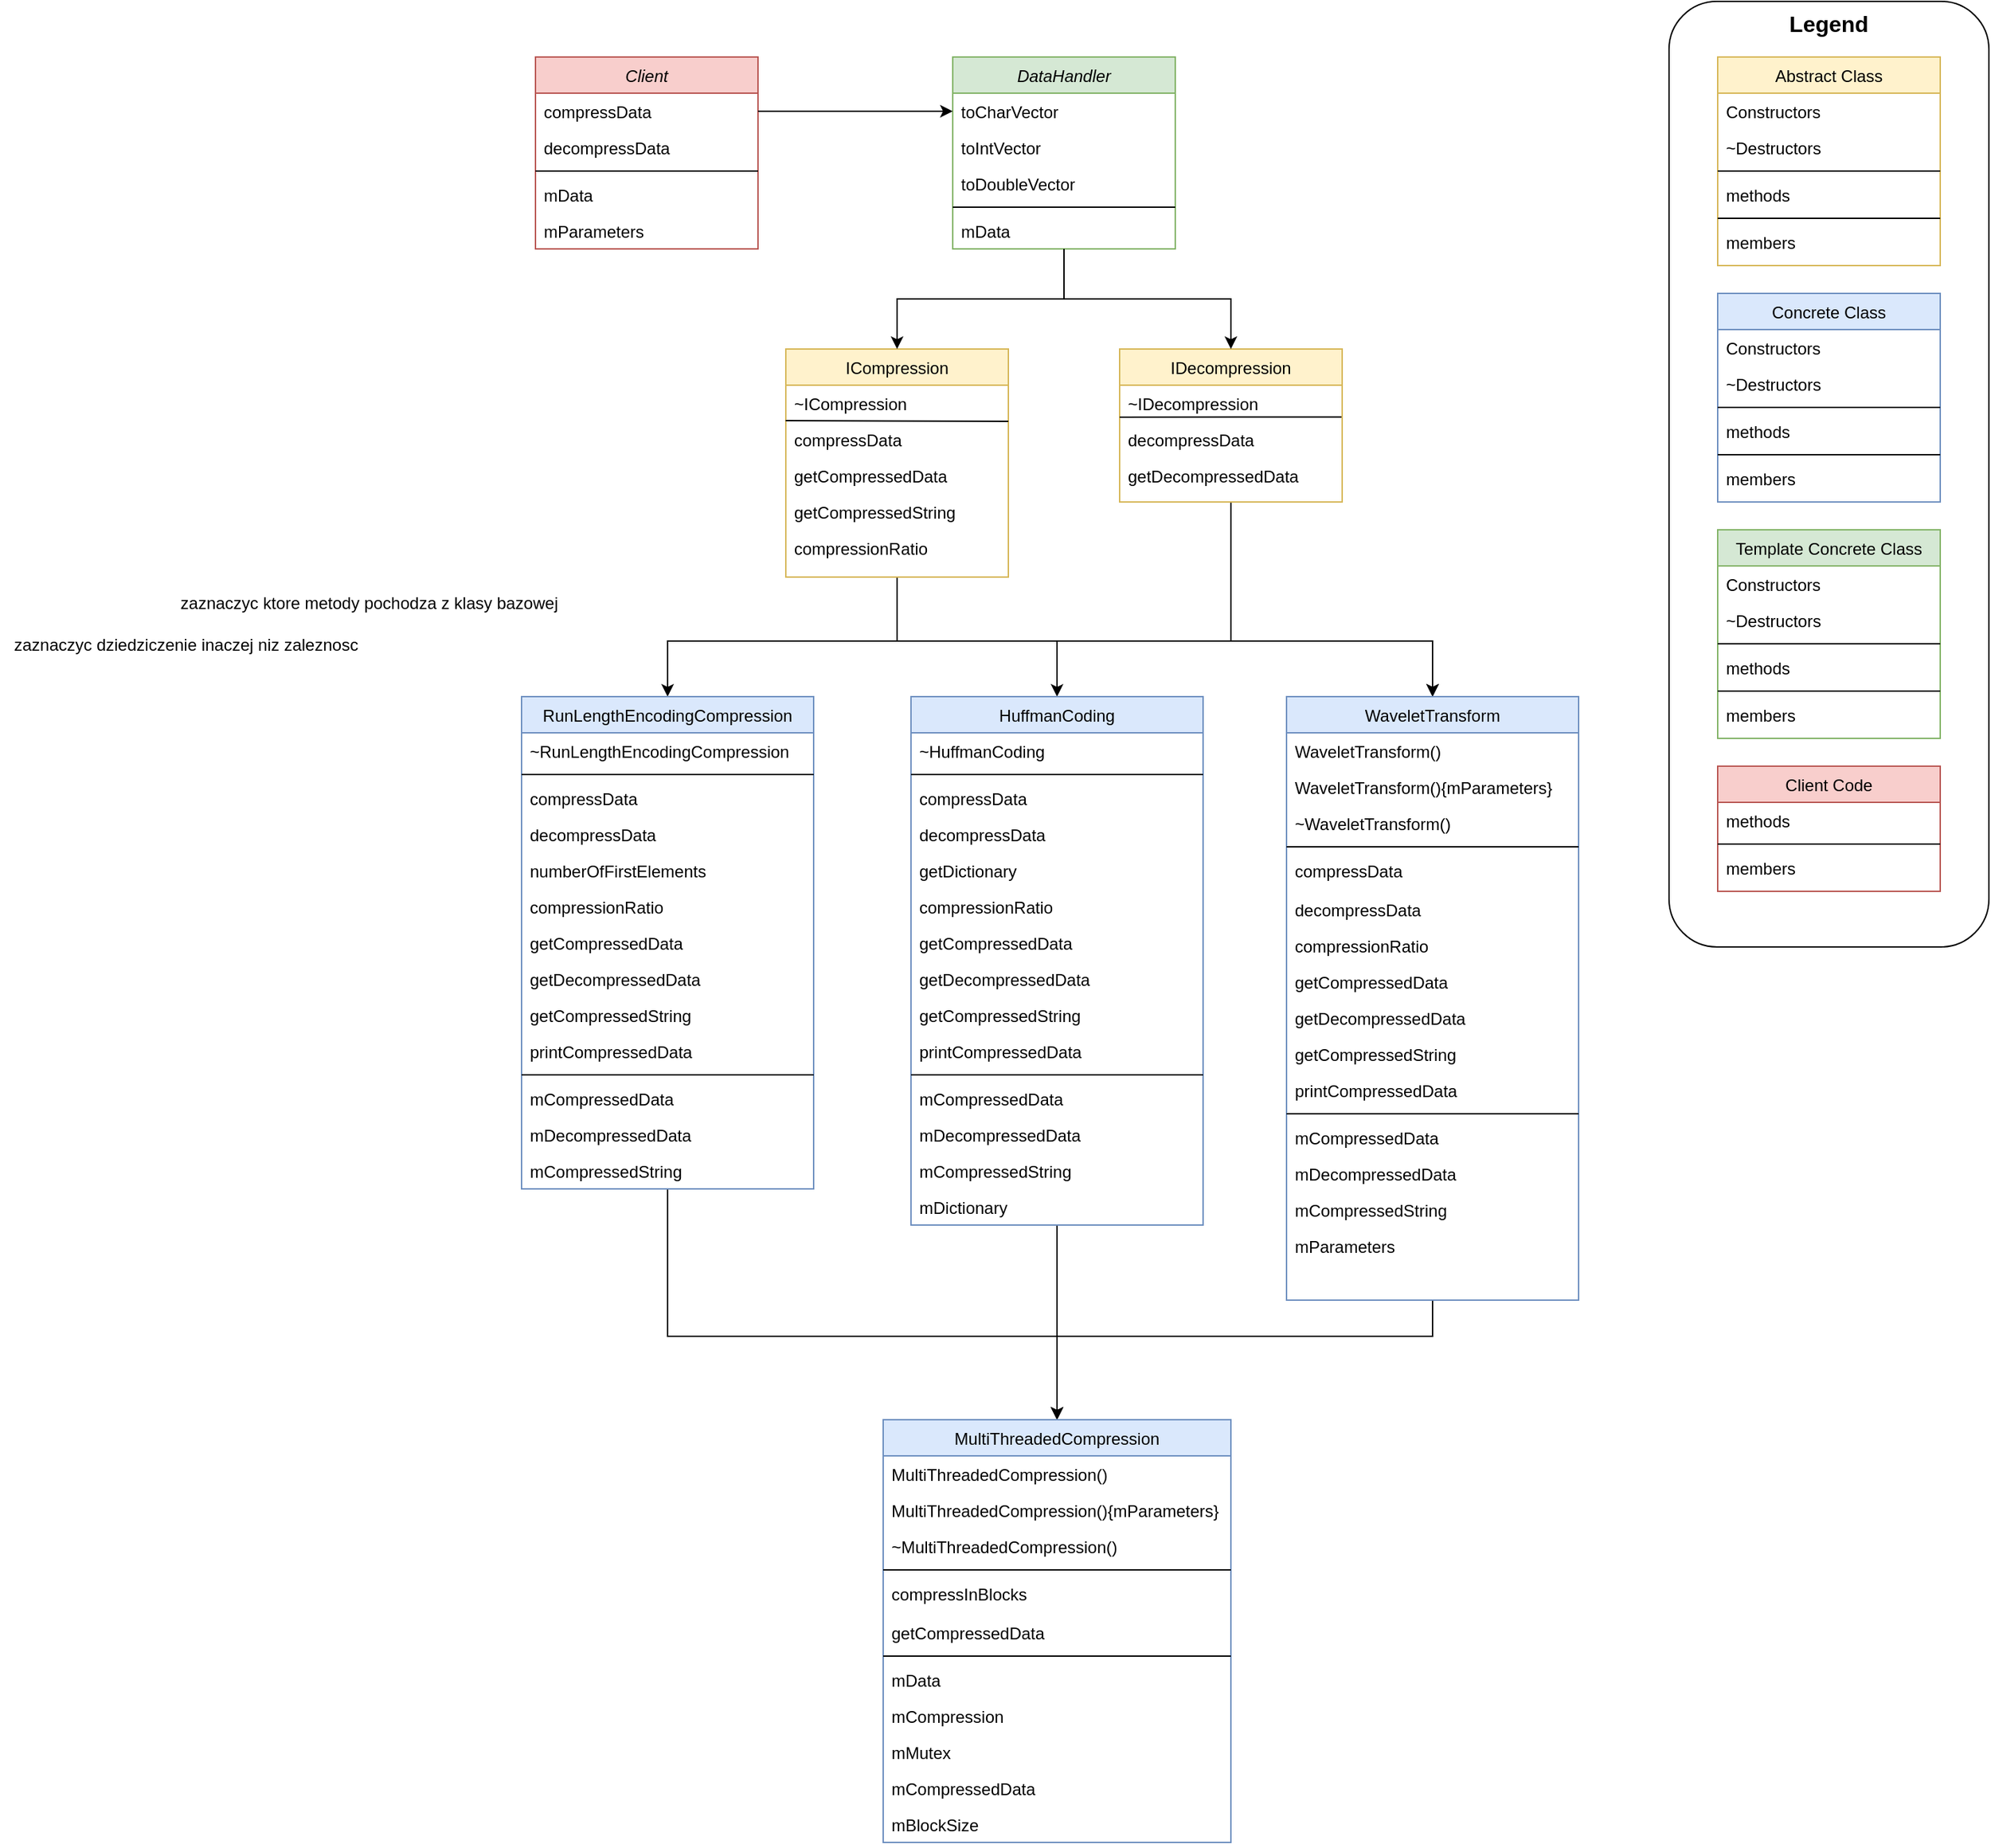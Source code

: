<mxfile version="22.1.16" type="device">
  <diagram id="C5RBs43oDa-KdzZeNtuy" name="Page-1">
    <mxGraphModel dx="1580" dy="504" grid="1" gridSize="10" guides="1" tooltips="1" connect="1" arrows="1" fold="1" page="0" pageScale="1" pageWidth="827" pageHeight="1169" math="0" shadow="0">
      <root>
        <mxCell id="WIyWlLk6GJQsqaUBKTNV-0" />
        <mxCell id="WIyWlLk6GJQsqaUBKTNV-1" parent="WIyWlLk6GJQsqaUBKTNV-0" />
        <mxCell id="zkfFHV4jXpPFQw0GAbJ--0" value="DataHandler" style="swimlane;fontStyle=2;align=center;verticalAlign=top;childLayout=stackLayout;horizontal=1;startSize=26;horizontalStack=0;resizeParent=1;resizeLast=0;collapsible=1;marginBottom=0;rounded=0;shadow=0;strokeWidth=1;fillColor=#d5e8d4;strokeColor=#82b366;" parent="WIyWlLk6GJQsqaUBKTNV-1" vertex="1">
          <mxGeometry x="220" y="120" width="160" height="138" as="geometry">
            <mxRectangle x="230" y="140" width="160" height="26" as="alternateBounds" />
          </mxGeometry>
        </mxCell>
        <mxCell id="zkfFHV4jXpPFQw0GAbJ--1" value="toCharVector  " style="text;align=left;verticalAlign=top;spacingLeft=4;spacingRight=4;overflow=hidden;rotatable=0;points=[[0,0.5],[1,0.5]];portConstraint=eastwest;" parent="zkfFHV4jXpPFQw0GAbJ--0" vertex="1">
          <mxGeometry y="26" width="160" height="26" as="geometry" />
        </mxCell>
        <mxCell id="zkfFHV4jXpPFQw0GAbJ--2" value="toIntVector" style="text;align=left;verticalAlign=top;spacingLeft=4;spacingRight=4;overflow=hidden;rotatable=0;points=[[0,0.5],[1,0.5]];portConstraint=eastwest;rounded=0;shadow=0;html=0;" parent="zkfFHV4jXpPFQw0GAbJ--0" vertex="1">
          <mxGeometry y="52" width="160" height="26" as="geometry" />
        </mxCell>
        <mxCell id="zkfFHV4jXpPFQw0GAbJ--3" value="toDoubleVector" style="text;align=left;verticalAlign=top;spacingLeft=4;spacingRight=4;overflow=hidden;rotatable=0;points=[[0,0.5],[1,0.5]];portConstraint=eastwest;rounded=0;shadow=0;html=0;" parent="zkfFHV4jXpPFQw0GAbJ--0" vertex="1">
          <mxGeometry y="78" width="160" height="26" as="geometry" />
        </mxCell>
        <mxCell id="zkfFHV4jXpPFQw0GAbJ--4" value="" style="line;html=1;strokeWidth=1;align=left;verticalAlign=middle;spacingTop=-1;spacingLeft=3;spacingRight=3;rotatable=0;labelPosition=right;points=[];portConstraint=eastwest;" parent="zkfFHV4jXpPFQw0GAbJ--0" vertex="1">
          <mxGeometry y="104" width="160" height="8" as="geometry" />
        </mxCell>
        <mxCell id="zkfFHV4jXpPFQw0GAbJ--5" value="mData" style="text;align=left;verticalAlign=top;spacingLeft=4;spacingRight=4;overflow=hidden;rotatable=0;points=[[0,0.5],[1,0.5]];portConstraint=eastwest;" parent="zkfFHV4jXpPFQw0GAbJ--0" vertex="1">
          <mxGeometry y="112" width="160" height="26" as="geometry" />
        </mxCell>
        <mxCell id="RQQhSabQUm307wIbWH-A-60" style="edgeStyle=orthogonalEdgeStyle;rounded=0;orthogonalLoop=1;jettySize=auto;html=1;entryX=0.5;entryY=0;entryDx=0;entryDy=0;" parent="WIyWlLk6GJQsqaUBKTNV-1" source="zkfFHV4jXpPFQw0GAbJ--6" target="25m1PJCMiZRSha1DUq3t-4" edge="1">
          <mxGeometry relative="1" as="geometry">
            <Array as="points">
              <mxPoint x="180" y="540" />
              <mxPoint x="15" y="540" />
            </Array>
          </mxGeometry>
        </mxCell>
        <mxCell id="RQQhSabQUm307wIbWH-A-61" style="edgeStyle=orthogonalEdgeStyle;rounded=0;orthogonalLoop=1;jettySize=auto;html=1;entryX=0.5;entryY=0;entryDx=0;entryDy=0;" parent="WIyWlLk6GJQsqaUBKTNV-1" source="zkfFHV4jXpPFQw0GAbJ--6" target="RQQhSabQUm307wIbWH-A-14" edge="1">
          <mxGeometry relative="1" as="geometry">
            <Array as="points">
              <mxPoint x="180" y="540" />
              <mxPoint x="295" y="540" />
            </Array>
          </mxGeometry>
        </mxCell>
        <mxCell id="RQQhSabQUm307wIbWH-A-62" style="edgeStyle=orthogonalEdgeStyle;rounded=0;orthogonalLoop=1;jettySize=auto;html=1;entryX=0.5;entryY=0;entryDx=0;entryDy=0;" parent="WIyWlLk6GJQsqaUBKTNV-1" source="zkfFHV4jXpPFQw0GAbJ--6" target="RQQhSabQUm307wIbWH-A-0" edge="1">
          <mxGeometry relative="1" as="geometry">
            <Array as="points">
              <mxPoint x="180" y="540" />
              <mxPoint x="565" y="540" />
            </Array>
          </mxGeometry>
        </mxCell>
        <mxCell id="zkfFHV4jXpPFQw0GAbJ--6" value="ICompression" style="swimlane;fontStyle=0;align=center;verticalAlign=top;childLayout=stackLayout;horizontal=1;startSize=26;horizontalStack=0;resizeParent=1;resizeLast=0;collapsible=1;marginBottom=0;rounded=0;shadow=0;strokeWidth=1;fillColor=#fff2cc;strokeColor=#d6b656;" parent="WIyWlLk6GJQsqaUBKTNV-1" vertex="1">
          <mxGeometry x="100" y="330" width="160" height="164" as="geometry">
            <mxRectangle x="130" y="380" width="160" height="26" as="alternateBounds" />
          </mxGeometry>
        </mxCell>
        <mxCell id="zkfFHV4jXpPFQw0GAbJ--7" value="~ICompression" style="text;align=left;verticalAlign=top;spacingLeft=4;spacingRight=4;overflow=hidden;rotatable=0;points=[[0,0.5],[1,0.5]];portConstraint=eastwest;" parent="zkfFHV4jXpPFQw0GAbJ--6" vertex="1">
          <mxGeometry y="26" width="160" height="26" as="geometry" />
        </mxCell>
        <mxCell id="RQQhSabQUm307wIbWH-A-54" value="" style="endArrow=none;html=1;rounded=0;exitX=-0.001;exitY=0.98;exitDx=0;exitDy=0;exitPerimeter=0;" parent="zkfFHV4jXpPFQw0GAbJ--6" source="zkfFHV4jXpPFQw0GAbJ--7" edge="1">
          <mxGeometry width="50" height="50" relative="1" as="geometry">
            <mxPoint x="110" y="102" as="sourcePoint" />
            <mxPoint x="160" y="52" as="targetPoint" />
          </mxGeometry>
        </mxCell>
        <mxCell id="zkfFHV4jXpPFQw0GAbJ--11" value="compressData" style="text;align=left;verticalAlign=top;spacingLeft=4;spacingRight=4;overflow=hidden;rotatable=0;points=[[0,0.5],[1,0.5]];portConstraint=eastwest;" parent="zkfFHV4jXpPFQw0GAbJ--6" vertex="1">
          <mxGeometry y="52" width="160" height="26" as="geometry" />
        </mxCell>
        <mxCell id="zkfFHV4jXpPFQw0GAbJ--8" value="getCompressedData" style="text;align=left;verticalAlign=top;spacingLeft=4;spacingRight=4;overflow=hidden;rotatable=0;points=[[0,0.5],[1,0.5]];portConstraint=eastwest;rounded=0;shadow=0;html=0;" parent="zkfFHV4jXpPFQw0GAbJ--6" vertex="1">
          <mxGeometry y="78" width="160" height="26" as="geometry" />
        </mxCell>
        <mxCell id="25m1PJCMiZRSha1DUq3t-0" value="getCompressedString" style="text;align=left;verticalAlign=top;spacingLeft=4;spacingRight=4;overflow=hidden;rotatable=0;points=[[0,0.5],[1,0.5]];portConstraint=eastwest;rounded=0;shadow=0;html=0;" parent="zkfFHV4jXpPFQw0GAbJ--6" vertex="1">
          <mxGeometry y="104" width="160" height="26" as="geometry" />
        </mxCell>
        <mxCell id="zkfFHV4jXpPFQw0GAbJ--10" value="compressionRatio" style="text;align=left;verticalAlign=top;spacingLeft=4;spacingRight=4;overflow=hidden;rotatable=0;points=[[0,0.5],[1,0.5]];portConstraint=eastwest;fontStyle=0" parent="zkfFHV4jXpPFQw0GAbJ--6" vertex="1">
          <mxGeometry y="130" width="160" height="26" as="geometry" />
        </mxCell>
        <mxCell id="zkfFHV4jXpPFQw0GAbJ--12" value="" style="endArrow=none;endSize=10;endFill=0;shadow=0;strokeWidth=1;rounded=0;edgeStyle=elbowEdgeStyle;elbow=vertical;startArrow=classic;startFill=1;" parent="WIyWlLk6GJQsqaUBKTNV-1" source="zkfFHV4jXpPFQw0GAbJ--6" target="zkfFHV4jXpPFQw0GAbJ--0" edge="1">
          <mxGeometry width="160" relative="1" as="geometry">
            <mxPoint x="200" y="203" as="sourcePoint" />
            <mxPoint x="200" y="203" as="targetPoint" />
          </mxGeometry>
        </mxCell>
        <mxCell id="RQQhSabQUm307wIbWH-A-59" style="edgeStyle=orthogonalEdgeStyle;rounded=0;orthogonalLoop=1;jettySize=auto;html=1;entryX=0.5;entryY=0;entryDx=0;entryDy=0;" parent="WIyWlLk6GJQsqaUBKTNV-1" source="zkfFHV4jXpPFQw0GAbJ--13" target="RQQhSabQUm307wIbWH-A-0" edge="1">
          <mxGeometry relative="1" as="geometry">
            <Array as="points">
              <mxPoint x="420" y="540" />
              <mxPoint x="565" y="540" />
            </Array>
          </mxGeometry>
        </mxCell>
        <mxCell id="zkfFHV4jXpPFQw0GAbJ--13" value="IDecompression" style="swimlane;fontStyle=0;align=center;verticalAlign=top;childLayout=stackLayout;horizontal=1;startSize=26;horizontalStack=0;resizeParent=1;resizeLast=0;collapsible=1;marginBottom=0;rounded=0;shadow=0;strokeWidth=1;fillColor=#fff2cc;strokeColor=#d6b656;" parent="WIyWlLk6GJQsqaUBKTNV-1" vertex="1">
          <mxGeometry x="340" y="330" width="160" height="110" as="geometry">
            <mxRectangle x="340" y="380" width="170" height="26" as="alternateBounds" />
          </mxGeometry>
        </mxCell>
        <mxCell id="zkfFHV4jXpPFQw0GAbJ--14" value="~IDecompression" style="text;align=left;verticalAlign=top;spacingLeft=4;spacingRight=4;overflow=hidden;rotatable=0;points=[[0,0.5],[1,0.5]];portConstraint=eastwest;" parent="zkfFHV4jXpPFQw0GAbJ--13" vertex="1">
          <mxGeometry y="26" width="160" height="26" as="geometry" />
        </mxCell>
        <mxCell id="25m1PJCMiZRSha1DUq3t-1" value="decompressData" style="text;align=left;verticalAlign=top;spacingLeft=4;spacingRight=4;overflow=hidden;rotatable=0;points=[[0,0.5],[1,0.5]];portConstraint=eastwest;" parent="zkfFHV4jXpPFQw0GAbJ--13" vertex="1">
          <mxGeometry y="52" width="160" height="26" as="geometry" />
        </mxCell>
        <mxCell id="25m1PJCMiZRSha1DUq3t-2" value="getDecompressedData" style="text;align=left;verticalAlign=top;spacingLeft=4;spacingRight=4;overflow=hidden;rotatable=0;points=[[0,0.5],[1,0.5]];portConstraint=eastwest;" parent="zkfFHV4jXpPFQw0GAbJ--13" vertex="1">
          <mxGeometry y="78" width="160" height="26" as="geometry" />
        </mxCell>
        <mxCell id="RQQhSabQUm307wIbWH-A-56" value="" style="endArrow=none;html=1;rounded=0;entryX=0.997;entryY=0.88;entryDx=0;entryDy=0;entryPerimeter=0;" parent="zkfFHV4jXpPFQw0GAbJ--13" target="zkfFHV4jXpPFQw0GAbJ--14" edge="1">
          <mxGeometry width="50" height="50" relative="1" as="geometry">
            <mxPoint y="49" as="sourcePoint" />
            <mxPoint x="70" y="60" as="targetPoint" />
          </mxGeometry>
        </mxCell>
        <mxCell id="zkfFHV4jXpPFQw0GAbJ--16" value="" style="endArrow=none;endSize=10;endFill=0;shadow=0;strokeWidth=1;rounded=0;edgeStyle=elbowEdgeStyle;elbow=vertical;startArrow=classic;startFill=1;" parent="WIyWlLk6GJQsqaUBKTNV-1" source="zkfFHV4jXpPFQw0GAbJ--13" target="zkfFHV4jXpPFQw0GAbJ--0" edge="1">
          <mxGeometry width="160" relative="1" as="geometry">
            <mxPoint x="210" y="373" as="sourcePoint" />
            <mxPoint x="310" y="271" as="targetPoint" />
          </mxGeometry>
        </mxCell>
        <mxCell id="RQQhSabQUm307wIbWH-A-128" style="edgeStyle=orthogonalEdgeStyle;rounded=0;orthogonalLoop=1;jettySize=auto;html=1;entryX=0.5;entryY=0;entryDx=0;entryDy=0;" parent="WIyWlLk6GJQsqaUBKTNV-1" source="25m1PJCMiZRSha1DUq3t-4" target="RQQhSabQUm307wIbWH-A-110" edge="1">
          <mxGeometry relative="1" as="geometry">
            <Array as="points">
              <mxPoint x="15" y="1040" />
              <mxPoint x="295" y="1040" />
            </Array>
          </mxGeometry>
        </mxCell>
        <mxCell id="25m1PJCMiZRSha1DUq3t-4" value="RunLengthEncodingCompression" style="swimlane;fontStyle=0;align=center;verticalAlign=top;childLayout=stackLayout;horizontal=1;startSize=26;horizontalStack=0;resizeParent=1;resizeLast=0;collapsible=1;marginBottom=0;rounded=0;shadow=0;strokeWidth=1;fillColor=#dae8fc;strokeColor=#6c8ebf;" parent="WIyWlLk6GJQsqaUBKTNV-1" vertex="1">
          <mxGeometry x="-90" y="580" width="210" height="354" as="geometry">
            <mxRectangle x="550" y="140" width="160" height="26" as="alternateBounds" />
          </mxGeometry>
        </mxCell>
        <mxCell id="25m1PJCMiZRSha1DUq3t-5" value="~RunLengthEncodingCompression" style="text;align=left;verticalAlign=top;spacingLeft=4;spacingRight=4;overflow=hidden;rotatable=0;points=[[0,0.5],[1,0.5]];portConstraint=eastwest;" parent="25m1PJCMiZRSha1DUq3t-4" vertex="1">
          <mxGeometry y="26" width="210" height="26" as="geometry" />
        </mxCell>
        <mxCell id="RQQhSabQUm307wIbWH-A-45" value="" style="line;html=1;strokeWidth=1;align=left;verticalAlign=middle;spacingTop=-1;spacingLeft=3;spacingRight=3;rotatable=0;labelPosition=right;points=[];portConstraint=eastwest;" parent="25m1PJCMiZRSha1DUq3t-4" vertex="1">
          <mxGeometry y="52" width="210" height="8" as="geometry" />
        </mxCell>
        <mxCell id="25m1PJCMiZRSha1DUq3t-6" value="compressData" style="text;align=left;verticalAlign=top;spacingLeft=4;spacingRight=4;overflow=hidden;rotatable=0;points=[[0,0.5],[1,0.5]];portConstraint=eastwest;rounded=0;shadow=0;html=0;" parent="25m1PJCMiZRSha1DUq3t-4" vertex="1">
          <mxGeometry y="60" width="210" height="26" as="geometry" />
        </mxCell>
        <mxCell id="25m1PJCMiZRSha1DUq3t-7" value="decompressData" style="text;align=left;verticalAlign=top;spacingLeft=4;spacingRight=4;overflow=hidden;rotatable=0;points=[[0,0.5],[1,0.5]];portConstraint=eastwest;rounded=0;shadow=0;html=0;" parent="25m1PJCMiZRSha1DUq3t-4" vertex="1">
          <mxGeometry y="86" width="210" height="26" as="geometry" />
        </mxCell>
        <mxCell id="25m1PJCMiZRSha1DUq3t-8" value="numberOfFirstElements" style="text;align=left;verticalAlign=top;spacingLeft=4;spacingRight=4;overflow=hidden;rotatable=0;points=[[0,0.5],[1,0.5]];portConstraint=eastwest;rounded=0;shadow=0;html=0;" parent="25m1PJCMiZRSha1DUq3t-4" vertex="1">
          <mxGeometry y="112" width="210" height="26" as="geometry" />
        </mxCell>
        <mxCell id="25m1PJCMiZRSha1DUq3t-9" value="compressionRatio" style="text;align=left;verticalAlign=top;spacingLeft=4;spacingRight=4;overflow=hidden;rotatable=0;points=[[0,0.5],[1,0.5]];portConstraint=eastwest;rounded=0;shadow=0;html=0;" parent="25m1PJCMiZRSha1DUq3t-4" vertex="1">
          <mxGeometry y="138" width="210" height="26" as="geometry" />
        </mxCell>
        <mxCell id="25m1PJCMiZRSha1DUq3t-11" value="getCompressedData" style="text;align=left;verticalAlign=top;spacingLeft=4;spacingRight=4;overflow=hidden;rotatable=0;points=[[0,0.5],[1,0.5]];portConstraint=eastwest;" parent="25m1PJCMiZRSha1DUq3t-4" vertex="1">
          <mxGeometry y="164" width="210" height="26" as="geometry" />
        </mxCell>
        <mxCell id="25m1PJCMiZRSha1DUq3t-14" value="getDecompressedData" style="text;align=left;verticalAlign=top;spacingLeft=4;spacingRight=4;overflow=hidden;rotatable=0;points=[[0,0.5],[1,0.5]];portConstraint=eastwest;rounded=0;shadow=0;html=0;" parent="25m1PJCMiZRSha1DUq3t-4" vertex="1">
          <mxGeometry y="190" width="210" height="26" as="geometry" />
        </mxCell>
        <mxCell id="25m1PJCMiZRSha1DUq3t-12" value="getCompressedString" style="text;align=left;verticalAlign=top;spacingLeft=4;spacingRight=4;overflow=hidden;rotatable=0;points=[[0,0.5],[1,0.5]];portConstraint=eastwest;" parent="25m1PJCMiZRSha1DUq3t-4" vertex="1">
          <mxGeometry y="216" width="210" height="26" as="geometry" />
        </mxCell>
        <mxCell id="25m1PJCMiZRSha1DUq3t-16" value="printCompressedData" style="text;align=left;verticalAlign=top;spacingLeft=4;spacingRight=4;overflow=hidden;rotatable=0;points=[[0,0.5],[1,0.5]];portConstraint=eastwest;" parent="25m1PJCMiZRSha1DUq3t-4" vertex="1">
          <mxGeometry y="242" width="210" height="26" as="geometry" />
        </mxCell>
        <mxCell id="25m1PJCMiZRSha1DUq3t-10" value="" style="line;html=1;strokeWidth=1;align=left;verticalAlign=middle;spacingTop=-1;spacingLeft=3;spacingRight=3;rotatable=0;labelPosition=right;points=[];portConstraint=eastwest;" parent="25m1PJCMiZRSha1DUq3t-4" vertex="1">
          <mxGeometry y="268" width="210" height="8" as="geometry" />
        </mxCell>
        <mxCell id="25m1PJCMiZRSha1DUq3t-17" value="mCompressedData" style="text;align=left;verticalAlign=top;spacingLeft=4;spacingRight=4;overflow=hidden;rotatable=0;points=[[0,0.5],[1,0.5]];portConstraint=eastwest;" parent="25m1PJCMiZRSha1DUq3t-4" vertex="1">
          <mxGeometry y="276" width="210" height="26" as="geometry" />
        </mxCell>
        <mxCell id="25m1PJCMiZRSha1DUq3t-18" value="mDecompressedData" style="text;align=left;verticalAlign=top;spacingLeft=4;spacingRight=4;overflow=hidden;rotatable=0;points=[[0,0.5],[1,0.5]];portConstraint=eastwest;" parent="25m1PJCMiZRSha1DUq3t-4" vertex="1">
          <mxGeometry y="302" width="210" height="26" as="geometry" />
        </mxCell>
        <mxCell id="25m1PJCMiZRSha1DUq3t-19" value="mCompressedString" style="text;align=left;verticalAlign=top;spacingLeft=4;spacingRight=4;overflow=hidden;rotatable=0;points=[[0,0.5],[1,0.5]];portConstraint=eastwest;" parent="25m1PJCMiZRSha1DUq3t-4" vertex="1">
          <mxGeometry y="328" width="210" height="26" as="geometry" />
        </mxCell>
        <mxCell id="RQQhSabQUm307wIbWH-A-130" style="edgeStyle=orthogonalEdgeStyle;rounded=0;orthogonalLoop=1;jettySize=auto;html=1;entryX=0.5;entryY=0;entryDx=0;entryDy=0;" parent="WIyWlLk6GJQsqaUBKTNV-1" source="RQQhSabQUm307wIbWH-A-0" target="RQQhSabQUm307wIbWH-A-110" edge="1">
          <mxGeometry relative="1" as="geometry">
            <Array as="points">
              <mxPoint x="565" y="1040" />
              <mxPoint x="295" y="1040" />
            </Array>
          </mxGeometry>
        </mxCell>
        <mxCell id="RQQhSabQUm307wIbWH-A-0" value="WaveletTransform" style="swimlane;fontStyle=0;align=center;verticalAlign=top;childLayout=stackLayout;horizontal=1;startSize=26;horizontalStack=0;resizeParent=1;resizeLast=0;collapsible=1;marginBottom=0;rounded=0;shadow=0;strokeWidth=1;fillColor=#dae8fc;strokeColor=#6c8ebf;" parent="WIyWlLk6GJQsqaUBKTNV-1" vertex="1">
          <mxGeometry x="460" y="580" width="210" height="434" as="geometry">
            <mxRectangle x="550" y="140" width="160" height="26" as="alternateBounds" />
          </mxGeometry>
        </mxCell>
        <mxCell id="RQQhSabQUm307wIbWH-A-1" value="WaveletTransform()" style="text;align=left;verticalAlign=top;spacingLeft=4;spacingRight=4;overflow=hidden;rotatable=0;points=[[0,0.5],[1,0.5]];portConstraint=eastwest;" parent="RQQhSabQUm307wIbWH-A-0" vertex="1">
          <mxGeometry y="26" width="210" height="26" as="geometry" />
        </mxCell>
        <mxCell id="RQQhSabQUm307wIbWH-A-40" value="WaveletTransform(){mParameters}" style="text;align=left;verticalAlign=top;spacingLeft=4;spacingRight=4;overflow=hidden;rotatable=0;points=[[0,0.5],[1,0.5]];portConstraint=eastwest;" parent="RQQhSabQUm307wIbWH-A-0" vertex="1">
          <mxGeometry y="52" width="210" height="26" as="geometry" />
        </mxCell>
        <mxCell id="RQQhSabQUm307wIbWH-A-42" value="~WaveletTransform()" style="text;align=left;verticalAlign=top;spacingLeft=4;spacingRight=4;overflow=hidden;rotatable=0;points=[[0,0.5],[1,0.5]];portConstraint=eastwest;" parent="RQQhSabQUm307wIbWH-A-0" vertex="1">
          <mxGeometry y="78" width="210" height="26" as="geometry" />
        </mxCell>
        <mxCell id="RQQhSabQUm307wIbWH-A-50" value="" style="line;html=1;strokeWidth=1;align=left;verticalAlign=middle;spacingTop=-1;spacingLeft=3;spacingRight=3;rotatable=0;labelPosition=right;points=[];portConstraint=eastwest;" parent="RQQhSabQUm307wIbWH-A-0" vertex="1">
          <mxGeometry y="104" width="210" height="8" as="geometry" />
        </mxCell>
        <mxCell id="RQQhSabQUm307wIbWH-A-2" value="compressData" style="text;align=left;verticalAlign=top;spacingLeft=4;spacingRight=4;overflow=hidden;rotatable=0;points=[[0,0.5],[1,0.5]];portConstraint=eastwest;rounded=0;shadow=0;html=0;" parent="RQQhSabQUm307wIbWH-A-0" vertex="1">
          <mxGeometry y="112" width="210" height="28" as="geometry" />
        </mxCell>
        <mxCell id="RQQhSabQUm307wIbWH-A-3" value="decompressData" style="text;align=left;verticalAlign=top;spacingLeft=4;spacingRight=4;overflow=hidden;rotatable=0;points=[[0,0.5],[1,0.5]];portConstraint=eastwest;rounded=0;shadow=0;html=0;" parent="RQQhSabQUm307wIbWH-A-0" vertex="1">
          <mxGeometry y="140" width="210" height="26" as="geometry" />
        </mxCell>
        <mxCell id="RQQhSabQUm307wIbWH-A-5" value="compressionRatio" style="text;align=left;verticalAlign=top;spacingLeft=4;spacingRight=4;overflow=hidden;rotatable=0;points=[[0,0.5],[1,0.5]];portConstraint=eastwest;rounded=0;shadow=0;html=0;" parent="RQQhSabQUm307wIbWH-A-0" vertex="1">
          <mxGeometry y="166" width="210" height="26" as="geometry" />
        </mxCell>
        <mxCell id="RQQhSabQUm307wIbWH-A-6" value="getCompressedData" style="text;align=left;verticalAlign=top;spacingLeft=4;spacingRight=4;overflow=hidden;rotatable=0;points=[[0,0.5],[1,0.5]];portConstraint=eastwest;" parent="RQQhSabQUm307wIbWH-A-0" vertex="1">
          <mxGeometry y="192" width="210" height="26" as="geometry" />
        </mxCell>
        <mxCell id="RQQhSabQUm307wIbWH-A-7" value="getDecompressedData" style="text;align=left;verticalAlign=top;spacingLeft=4;spacingRight=4;overflow=hidden;rotatable=0;points=[[0,0.5],[1,0.5]];portConstraint=eastwest;rounded=0;shadow=0;html=0;" parent="RQQhSabQUm307wIbWH-A-0" vertex="1">
          <mxGeometry y="218" width="210" height="26" as="geometry" />
        </mxCell>
        <mxCell id="RQQhSabQUm307wIbWH-A-8" value="getCompressedString" style="text;align=left;verticalAlign=top;spacingLeft=4;spacingRight=4;overflow=hidden;rotatable=0;points=[[0,0.5],[1,0.5]];portConstraint=eastwest;" parent="RQQhSabQUm307wIbWH-A-0" vertex="1">
          <mxGeometry y="244" width="210" height="26" as="geometry" />
        </mxCell>
        <mxCell id="RQQhSabQUm307wIbWH-A-9" value="printCompressedData" style="text;align=left;verticalAlign=top;spacingLeft=4;spacingRight=4;overflow=hidden;rotatable=0;points=[[0,0.5],[1,0.5]];portConstraint=eastwest;" parent="RQQhSabQUm307wIbWH-A-0" vertex="1">
          <mxGeometry y="270" width="210" height="26" as="geometry" />
        </mxCell>
        <mxCell id="RQQhSabQUm307wIbWH-A-10" value="" style="line;html=1;strokeWidth=1;align=left;verticalAlign=middle;spacingTop=-1;spacingLeft=3;spacingRight=3;rotatable=0;labelPosition=right;points=[];portConstraint=eastwest;" parent="RQQhSabQUm307wIbWH-A-0" vertex="1">
          <mxGeometry y="296" width="210" height="8" as="geometry" />
        </mxCell>
        <mxCell id="RQQhSabQUm307wIbWH-A-11" value="mCompressedData" style="text;align=left;verticalAlign=top;spacingLeft=4;spacingRight=4;overflow=hidden;rotatable=0;points=[[0,0.5],[1,0.5]];portConstraint=eastwest;" parent="RQQhSabQUm307wIbWH-A-0" vertex="1">
          <mxGeometry y="304" width="210" height="26" as="geometry" />
        </mxCell>
        <mxCell id="RQQhSabQUm307wIbWH-A-12" value="mDecompressedData" style="text;align=left;verticalAlign=top;spacingLeft=4;spacingRight=4;overflow=hidden;rotatable=0;points=[[0,0.5],[1,0.5]];portConstraint=eastwest;" parent="RQQhSabQUm307wIbWH-A-0" vertex="1">
          <mxGeometry y="330" width="210" height="26" as="geometry" />
        </mxCell>
        <mxCell id="RQQhSabQUm307wIbWH-A-41" value="mCompressedString" style="text;align=left;verticalAlign=top;spacingLeft=4;spacingRight=4;overflow=hidden;rotatable=0;points=[[0,0.5],[1,0.5]];portConstraint=eastwest;" parent="RQQhSabQUm307wIbWH-A-0" vertex="1">
          <mxGeometry y="356" width="210" height="26" as="geometry" />
        </mxCell>
        <mxCell id="RQQhSabQUm307wIbWH-A-43" value="mParameters" style="text;align=left;verticalAlign=top;spacingLeft=4;spacingRight=4;overflow=hidden;rotatable=0;points=[[0,0.5],[1,0.5]];portConstraint=eastwest;" parent="RQQhSabQUm307wIbWH-A-0" vertex="1">
          <mxGeometry y="382" width="210" height="26" as="geometry" />
        </mxCell>
        <mxCell id="RQQhSabQUm307wIbWH-A-129" style="edgeStyle=orthogonalEdgeStyle;rounded=0;orthogonalLoop=1;jettySize=auto;html=1;entryX=0.5;entryY=0;entryDx=0;entryDy=0;" parent="WIyWlLk6GJQsqaUBKTNV-1" source="RQQhSabQUm307wIbWH-A-14" target="RQQhSabQUm307wIbWH-A-110" edge="1">
          <mxGeometry relative="1" as="geometry" />
        </mxCell>
        <mxCell id="RQQhSabQUm307wIbWH-A-14" value="HuffmanCoding" style="swimlane;fontStyle=0;align=center;verticalAlign=top;childLayout=stackLayout;horizontal=1;startSize=26;horizontalStack=0;resizeParent=1;resizeLast=0;collapsible=1;marginBottom=0;rounded=0;shadow=0;strokeWidth=1;fillColor=#dae8fc;strokeColor=#6c8ebf;" parent="WIyWlLk6GJQsqaUBKTNV-1" vertex="1">
          <mxGeometry x="190" y="580" width="210" height="380" as="geometry">
            <mxRectangle x="550" y="140" width="160" height="26" as="alternateBounds" />
          </mxGeometry>
        </mxCell>
        <mxCell id="RQQhSabQUm307wIbWH-A-15" value="~HuffmanCoding" style="text;align=left;verticalAlign=top;spacingLeft=4;spacingRight=4;overflow=hidden;rotatable=0;points=[[0,0.5],[1,0.5]];portConstraint=eastwest;" parent="RQQhSabQUm307wIbWH-A-14" vertex="1">
          <mxGeometry y="26" width="210" height="26" as="geometry" />
        </mxCell>
        <mxCell id="RQQhSabQUm307wIbWH-A-48" value="" style="line;html=1;strokeWidth=1;align=left;verticalAlign=middle;spacingTop=-1;spacingLeft=3;spacingRight=3;rotatable=0;labelPosition=right;points=[];portConstraint=eastwest;" parent="RQQhSabQUm307wIbWH-A-14" vertex="1">
          <mxGeometry y="52" width="210" height="8" as="geometry" />
        </mxCell>
        <mxCell id="RQQhSabQUm307wIbWH-A-16" value="compressData" style="text;align=left;verticalAlign=top;spacingLeft=4;spacingRight=4;overflow=hidden;rotatable=0;points=[[0,0.5],[1,0.5]];portConstraint=eastwest;rounded=0;shadow=0;html=0;" parent="RQQhSabQUm307wIbWH-A-14" vertex="1">
          <mxGeometry y="60" width="210" height="26" as="geometry" />
        </mxCell>
        <mxCell id="RQQhSabQUm307wIbWH-A-17" value="decompressData" style="text;align=left;verticalAlign=top;spacingLeft=4;spacingRight=4;overflow=hidden;rotatable=0;points=[[0,0.5],[1,0.5]];portConstraint=eastwest;rounded=0;shadow=0;html=0;" parent="RQQhSabQUm307wIbWH-A-14" vertex="1">
          <mxGeometry y="86" width="210" height="26" as="geometry" />
        </mxCell>
        <mxCell id="RQQhSabQUm307wIbWH-A-18" value="getDictionary" style="text;align=left;verticalAlign=top;spacingLeft=4;spacingRight=4;overflow=hidden;rotatable=0;points=[[0,0.5],[1,0.5]];portConstraint=eastwest;rounded=0;shadow=0;html=0;" parent="RQQhSabQUm307wIbWH-A-14" vertex="1">
          <mxGeometry y="112" width="210" height="26" as="geometry" />
        </mxCell>
        <mxCell id="RQQhSabQUm307wIbWH-A-19" value="compressionRatio" style="text;align=left;verticalAlign=top;spacingLeft=4;spacingRight=4;overflow=hidden;rotatable=0;points=[[0,0.5],[1,0.5]];portConstraint=eastwest;rounded=0;shadow=0;html=0;" parent="RQQhSabQUm307wIbWH-A-14" vertex="1">
          <mxGeometry y="138" width="210" height="26" as="geometry" />
        </mxCell>
        <mxCell id="RQQhSabQUm307wIbWH-A-20" value="getCompressedData" style="text;align=left;verticalAlign=top;spacingLeft=4;spacingRight=4;overflow=hidden;rotatable=0;points=[[0,0.5],[1,0.5]];portConstraint=eastwest;" parent="RQQhSabQUm307wIbWH-A-14" vertex="1">
          <mxGeometry y="164" width="210" height="26" as="geometry" />
        </mxCell>
        <mxCell id="RQQhSabQUm307wIbWH-A-21" value="getDecompressedData" style="text;align=left;verticalAlign=top;spacingLeft=4;spacingRight=4;overflow=hidden;rotatable=0;points=[[0,0.5],[1,0.5]];portConstraint=eastwest;rounded=0;shadow=0;html=0;" parent="RQQhSabQUm307wIbWH-A-14" vertex="1">
          <mxGeometry y="190" width="210" height="26" as="geometry" />
        </mxCell>
        <mxCell id="RQQhSabQUm307wIbWH-A-22" value="getCompressedString" style="text;align=left;verticalAlign=top;spacingLeft=4;spacingRight=4;overflow=hidden;rotatable=0;points=[[0,0.5],[1,0.5]];portConstraint=eastwest;" parent="RQQhSabQUm307wIbWH-A-14" vertex="1">
          <mxGeometry y="216" width="210" height="26" as="geometry" />
        </mxCell>
        <mxCell id="RQQhSabQUm307wIbWH-A-23" value="printCompressedData" style="text;align=left;verticalAlign=top;spacingLeft=4;spacingRight=4;overflow=hidden;rotatable=0;points=[[0,0.5],[1,0.5]];portConstraint=eastwest;" parent="RQQhSabQUm307wIbWH-A-14" vertex="1">
          <mxGeometry y="242" width="210" height="26" as="geometry" />
        </mxCell>
        <mxCell id="RQQhSabQUm307wIbWH-A-24" value="" style="line;html=1;strokeWidth=1;align=left;verticalAlign=middle;spacingTop=-1;spacingLeft=3;spacingRight=3;rotatable=0;labelPosition=right;points=[];portConstraint=eastwest;" parent="RQQhSabQUm307wIbWH-A-14" vertex="1">
          <mxGeometry y="268" width="210" height="8" as="geometry" />
        </mxCell>
        <mxCell id="RQQhSabQUm307wIbWH-A-25" value="mCompressedData" style="text;align=left;verticalAlign=top;spacingLeft=4;spacingRight=4;overflow=hidden;rotatable=0;points=[[0,0.5],[1,0.5]];portConstraint=eastwest;" parent="RQQhSabQUm307wIbWH-A-14" vertex="1">
          <mxGeometry y="276" width="210" height="26" as="geometry" />
        </mxCell>
        <mxCell id="RQQhSabQUm307wIbWH-A-26" value="mDecompressedData" style="text;align=left;verticalAlign=top;spacingLeft=4;spacingRight=4;overflow=hidden;rotatable=0;points=[[0,0.5],[1,0.5]];portConstraint=eastwest;" parent="RQQhSabQUm307wIbWH-A-14" vertex="1">
          <mxGeometry y="302" width="210" height="26" as="geometry" />
        </mxCell>
        <mxCell id="RQQhSabQUm307wIbWH-A-27" value="mCompressedString" style="text;align=left;verticalAlign=top;spacingLeft=4;spacingRight=4;overflow=hidden;rotatable=0;points=[[0,0.5],[1,0.5]];portConstraint=eastwest;" parent="RQQhSabQUm307wIbWH-A-14" vertex="1">
          <mxGeometry y="328" width="210" height="26" as="geometry" />
        </mxCell>
        <mxCell id="RQQhSabQUm307wIbWH-A-28" value="mDictionary" style="text;align=left;verticalAlign=top;spacingLeft=4;spacingRight=4;overflow=hidden;rotatable=0;points=[[0,0.5],[1,0.5]];portConstraint=eastwest;" parent="RQQhSabQUm307wIbWH-A-14" vertex="1">
          <mxGeometry y="354" width="210" height="26" as="geometry" />
        </mxCell>
        <mxCell id="RQQhSabQUm307wIbWH-A-63" value="Abstract Class" style="swimlane;fontStyle=0;align=center;verticalAlign=top;childLayout=stackLayout;horizontal=1;startSize=26;horizontalStack=0;resizeParent=1;resizeLast=0;collapsible=1;marginBottom=0;rounded=0;shadow=0;strokeWidth=1;fillColor=#fff2cc;strokeColor=#d6b656;" parent="WIyWlLk6GJQsqaUBKTNV-1" vertex="1">
          <mxGeometry x="770" y="120" width="160" height="150" as="geometry">
            <mxRectangle x="550" y="140" width="160" height="26" as="alternateBounds" />
          </mxGeometry>
        </mxCell>
        <mxCell id="RQQhSabQUm307wIbWH-A-66" value="Constructors" style="text;align=left;verticalAlign=top;spacingLeft=4;spacingRight=4;overflow=hidden;rotatable=0;points=[[0,0.5],[1,0.5]];portConstraint=eastwest;rounded=0;shadow=0;html=0;" parent="RQQhSabQUm307wIbWH-A-63" vertex="1">
          <mxGeometry y="26" width="160" height="26" as="geometry" />
        </mxCell>
        <mxCell id="RQQhSabQUm307wIbWH-A-67" value="~Destructors" style="text;align=left;verticalAlign=top;spacingLeft=4;spacingRight=4;overflow=hidden;rotatable=0;points=[[0,0.5],[1,0.5]];portConstraint=eastwest;rounded=0;shadow=0;html=0;" parent="RQQhSabQUm307wIbWH-A-63" vertex="1">
          <mxGeometry y="52" width="160" height="26" as="geometry" />
        </mxCell>
        <mxCell id="RQQhSabQUm307wIbWH-A-69" value="" style="line;html=1;strokeWidth=1;align=left;verticalAlign=middle;spacingTop=-1;spacingLeft=3;spacingRight=3;rotatable=0;labelPosition=right;points=[];portConstraint=eastwest;" parent="RQQhSabQUm307wIbWH-A-63" vertex="1">
          <mxGeometry y="78" width="160" height="8" as="geometry" />
        </mxCell>
        <mxCell id="RQQhSabQUm307wIbWH-A-77" value="methods" style="text;align=left;verticalAlign=top;spacingLeft=4;spacingRight=4;overflow=hidden;rotatable=0;points=[[0,0.5],[1,0.5]];portConstraint=eastwest;" parent="RQQhSabQUm307wIbWH-A-63" vertex="1">
          <mxGeometry y="86" width="160" height="26" as="geometry" />
        </mxCell>
        <mxCell id="RQQhSabQUm307wIbWH-A-76" value="" style="line;html=1;strokeWidth=1;align=left;verticalAlign=middle;spacingTop=-1;spacingLeft=3;spacingRight=3;rotatable=0;labelPosition=right;points=[];portConstraint=eastwest;" parent="RQQhSabQUm307wIbWH-A-63" vertex="1">
          <mxGeometry y="112" width="160" height="8" as="geometry" />
        </mxCell>
        <mxCell id="RQQhSabQUm307wIbWH-A-70" value="members" style="text;align=left;verticalAlign=top;spacingLeft=4;spacingRight=4;overflow=hidden;rotatable=0;points=[[0,0.5],[1,0.5]];portConstraint=eastwest;" parent="RQQhSabQUm307wIbWH-A-63" vertex="1">
          <mxGeometry y="120" width="160" height="26" as="geometry" />
        </mxCell>
        <mxCell id="RQQhSabQUm307wIbWH-A-78" value="Concrete Class" style="swimlane;fontStyle=0;align=center;verticalAlign=top;childLayout=stackLayout;horizontal=1;startSize=26;horizontalStack=0;resizeParent=1;resizeLast=0;collapsible=1;marginBottom=0;rounded=0;shadow=0;strokeWidth=1;fillColor=#dae8fc;strokeColor=#6c8ebf;" parent="WIyWlLk6GJQsqaUBKTNV-1" vertex="1">
          <mxGeometry x="770" y="290" width="160" height="150" as="geometry">
            <mxRectangle x="550" y="140" width="160" height="26" as="alternateBounds" />
          </mxGeometry>
        </mxCell>
        <mxCell id="RQQhSabQUm307wIbWH-A-79" value="Constructors" style="text;align=left;verticalAlign=top;spacingLeft=4;spacingRight=4;overflow=hidden;rotatable=0;points=[[0,0.5],[1,0.5]];portConstraint=eastwest;rounded=0;shadow=0;html=0;" parent="RQQhSabQUm307wIbWH-A-78" vertex="1">
          <mxGeometry y="26" width="160" height="26" as="geometry" />
        </mxCell>
        <mxCell id="RQQhSabQUm307wIbWH-A-80" value="~Destructors" style="text;align=left;verticalAlign=top;spacingLeft=4;spacingRight=4;overflow=hidden;rotatable=0;points=[[0,0.5],[1,0.5]];portConstraint=eastwest;rounded=0;shadow=0;html=0;" parent="RQQhSabQUm307wIbWH-A-78" vertex="1">
          <mxGeometry y="52" width="160" height="26" as="geometry" />
        </mxCell>
        <mxCell id="RQQhSabQUm307wIbWH-A-81" value="" style="line;html=1;strokeWidth=1;align=left;verticalAlign=middle;spacingTop=-1;spacingLeft=3;spacingRight=3;rotatable=0;labelPosition=right;points=[];portConstraint=eastwest;" parent="RQQhSabQUm307wIbWH-A-78" vertex="1">
          <mxGeometry y="78" width="160" height="8" as="geometry" />
        </mxCell>
        <mxCell id="RQQhSabQUm307wIbWH-A-82" value="methods" style="text;align=left;verticalAlign=top;spacingLeft=4;spacingRight=4;overflow=hidden;rotatable=0;points=[[0,0.5],[1,0.5]];portConstraint=eastwest;" parent="RQQhSabQUm307wIbWH-A-78" vertex="1">
          <mxGeometry y="86" width="160" height="26" as="geometry" />
        </mxCell>
        <mxCell id="RQQhSabQUm307wIbWH-A-83" value="" style="line;html=1;strokeWidth=1;align=left;verticalAlign=middle;spacingTop=-1;spacingLeft=3;spacingRight=3;rotatable=0;labelPosition=right;points=[];portConstraint=eastwest;" parent="RQQhSabQUm307wIbWH-A-78" vertex="1">
          <mxGeometry y="112" width="160" height="8" as="geometry" />
        </mxCell>
        <mxCell id="RQQhSabQUm307wIbWH-A-84" value="members" style="text;align=left;verticalAlign=top;spacingLeft=4;spacingRight=4;overflow=hidden;rotatable=0;points=[[0,0.5],[1,0.5]];portConstraint=eastwest;" parent="RQQhSabQUm307wIbWH-A-78" vertex="1">
          <mxGeometry y="120" width="160" height="26" as="geometry" />
        </mxCell>
        <mxCell id="RQQhSabQUm307wIbWH-A-86" value="&lt;font size=&quot;1&quot; style=&quot;&quot;&gt;&lt;b style=&quot;font-size: 16px;&quot;&gt;Legend&lt;/b&gt;&lt;/font&gt;" style="rounded=1;whiteSpace=wrap;html=1;fillColor=none;verticalAlign=top;" parent="WIyWlLk6GJQsqaUBKTNV-1" vertex="1">
          <mxGeometry x="735" y="80" width="230" height="680" as="geometry" />
        </mxCell>
        <mxCell id="RQQhSabQUm307wIbWH-A-103" value="Template Concrete Class" style="swimlane;fontStyle=0;align=center;verticalAlign=top;childLayout=stackLayout;horizontal=1;startSize=26;horizontalStack=0;resizeParent=1;resizeLast=0;collapsible=1;marginBottom=0;rounded=0;shadow=0;strokeWidth=1;fillColor=#d5e8d4;strokeColor=#82b366;" parent="WIyWlLk6GJQsqaUBKTNV-1" vertex="1">
          <mxGeometry x="770" y="460" width="160" height="150" as="geometry">
            <mxRectangle x="550" y="140" width="160" height="26" as="alternateBounds" />
          </mxGeometry>
        </mxCell>
        <mxCell id="RQQhSabQUm307wIbWH-A-104" value="Constructors" style="text;align=left;verticalAlign=top;spacingLeft=4;spacingRight=4;overflow=hidden;rotatable=0;points=[[0,0.5],[1,0.5]];portConstraint=eastwest;rounded=0;shadow=0;html=0;" parent="RQQhSabQUm307wIbWH-A-103" vertex="1">
          <mxGeometry y="26" width="160" height="26" as="geometry" />
        </mxCell>
        <mxCell id="RQQhSabQUm307wIbWH-A-105" value="~Destructors" style="text;align=left;verticalAlign=top;spacingLeft=4;spacingRight=4;overflow=hidden;rotatable=0;points=[[0,0.5],[1,0.5]];portConstraint=eastwest;rounded=0;shadow=0;html=0;" parent="RQQhSabQUm307wIbWH-A-103" vertex="1">
          <mxGeometry y="52" width="160" height="26" as="geometry" />
        </mxCell>
        <mxCell id="RQQhSabQUm307wIbWH-A-106" value="" style="line;html=1;strokeWidth=1;align=left;verticalAlign=middle;spacingTop=-1;spacingLeft=3;spacingRight=3;rotatable=0;labelPosition=right;points=[];portConstraint=eastwest;" parent="RQQhSabQUm307wIbWH-A-103" vertex="1">
          <mxGeometry y="78" width="160" height="8" as="geometry" />
        </mxCell>
        <mxCell id="RQQhSabQUm307wIbWH-A-107" value="methods" style="text;align=left;verticalAlign=top;spacingLeft=4;spacingRight=4;overflow=hidden;rotatable=0;points=[[0,0.5],[1,0.5]];portConstraint=eastwest;" parent="RQQhSabQUm307wIbWH-A-103" vertex="1">
          <mxGeometry y="86" width="160" height="26" as="geometry" />
        </mxCell>
        <mxCell id="RQQhSabQUm307wIbWH-A-108" value="" style="line;html=1;strokeWidth=1;align=left;verticalAlign=middle;spacingTop=-1;spacingLeft=3;spacingRight=3;rotatable=0;labelPosition=right;points=[];portConstraint=eastwest;" parent="RQQhSabQUm307wIbWH-A-103" vertex="1">
          <mxGeometry y="112" width="160" height="8" as="geometry" />
        </mxCell>
        <mxCell id="RQQhSabQUm307wIbWH-A-109" value="members" style="text;align=left;verticalAlign=top;spacingLeft=4;spacingRight=4;overflow=hidden;rotatable=0;points=[[0,0.5],[1,0.5]];portConstraint=eastwest;" parent="RQQhSabQUm307wIbWH-A-103" vertex="1">
          <mxGeometry y="120" width="160" height="26" as="geometry" />
        </mxCell>
        <mxCell id="RQQhSabQUm307wIbWH-A-110" value="MultiThreadedCompression" style="swimlane;fontStyle=0;align=center;verticalAlign=top;childLayout=stackLayout;horizontal=1;startSize=26;horizontalStack=0;resizeParent=1;resizeLast=0;collapsible=1;marginBottom=0;rounded=0;shadow=0;strokeWidth=1;fillColor=#dae8fc;strokeColor=#6c8ebf;" parent="WIyWlLk6GJQsqaUBKTNV-1" vertex="1">
          <mxGeometry x="170" y="1100" width="250" height="304" as="geometry">
            <mxRectangle x="550" y="140" width="160" height="26" as="alternateBounds" />
          </mxGeometry>
        </mxCell>
        <mxCell id="RQQhSabQUm307wIbWH-A-111" value="MultiThreadedCompression()" style="text;align=left;verticalAlign=top;spacingLeft=4;spacingRight=4;overflow=hidden;rotatable=0;points=[[0,0.5],[1,0.5]];portConstraint=eastwest;" parent="RQQhSabQUm307wIbWH-A-110" vertex="1">
          <mxGeometry y="26" width="250" height="26" as="geometry" />
        </mxCell>
        <mxCell id="RQQhSabQUm307wIbWH-A-112" value="MultiThreadedCompression(){mParameters}" style="text;align=left;verticalAlign=top;spacingLeft=4;spacingRight=4;overflow=hidden;rotatable=0;points=[[0,0.5],[1,0.5]];portConstraint=eastwest;" parent="RQQhSabQUm307wIbWH-A-110" vertex="1">
          <mxGeometry y="52" width="250" height="26" as="geometry" />
        </mxCell>
        <mxCell id="RQQhSabQUm307wIbWH-A-113" value="~MultiThreadedCompression()" style="text;align=left;verticalAlign=top;spacingLeft=4;spacingRight=4;overflow=hidden;rotatable=0;points=[[0,0.5],[1,0.5]];portConstraint=eastwest;" parent="RQQhSabQUm307wIbWH-A-110" vertex="1">
          <mxGeometry y="78" width="250" height="26" as="geometry" />
        </mxCell>
        <mxCell id="RQQhSabQUm307wIbWH-A-114" value="" style="line;html=1;strokeWidth=1;align=left;verticalAlign=middle;spacingTop=-1;spacingLeft=3;spacingRight=3;rotatable=0;labelPosition=right;points=[];portConstraint=eastwest;" parent="RQQhSabQUm307wIbWH-A-110" vertex="1">
          <mxGeometry y="104" width="250" height="8" as="geometry" />
        </mxCell>
        <mxCell id="RQQhSabQUm307wIbWH-A-115" value="compressInBlocks" style="text;align=left;verticalAlign=top;spacingLeft=4;spacingRight=4;overflow=hidden;rotatable=0;points=[[0,0.5],[1,0.5]];portConstraint=eastwest;rounded=0;shadow=0;html=0;" parent="RQQhSabQUm307wIbWH-A-110" vertex="1">
          <mxGeometry y="112" width="250" height="28" as="geometry" />
        </mxCell>
        <mxCell id="RQQhSabQUm307wIbWH-A-116" value="getCompressedData" style="text;align=left;verticalAlign=top;spacingLeft=4;spacingRight=4;overflow=hidden;rotatable=0;points=[[0,0.5],[1,0.5]];portConstraint=eastwest;rounded=0;shadow=0;html=0;" parent="RQQhSabQUm307wIbWH-A-110" vertex="1">
          <mxGeometry y="140" width="250" height="26" as="geometry" />
        </mxCell>
        <mxCell id="RQQhSabQUm307wIbWH-A-123" value="" style="line;html=1;strokeWidth=1;align=left;verticalAlign=middle;spacingTop=-1;spacingLeft=3;spacingRight=3;rotatable=0;labelPosition=right;points=[];portConstraint=eastwest;" parent="RQQhSabQUm307wIbWH-A-110" vertex="1">
          <mxGeometry y="166" width="250" height="8" as="geometry" />
        </mxCell>
        <mxCell id="RQQhSabQUm307wIbWH-A-124" value="mData" style="text;align=left;verticalAlign=top;spacingLeft=4;spacingRight=4;overflow=hidden;rotatable=0;points=[[0,0.5],[1,0.5]];portConstraint=eastwest;" parent="RQQhSabQUm307wIbWH-A-110" vertex="1">
          <mxGeometry y="174" width="250" height="26" as="geometry" />
        </mxCell>
        <mxCell id="RQQhSabQUm307wIbWH-A-125" value="mCompression" style="text;align=left;verticalAlign=top;spacingLeft=4;spacingRight=4;overflow=hidden;rotatable=0;points=[[0,0.5],[1,0.5]];portConstraint=eastwest;" parent="RQQhSabQUm307wIbWH-A-110" vertex="1">
          <mxGeometry y="200" width="250" height="26" as="geometry" />
        </mxCell>
        <mxCell id="RQQhSabQUm307wIbWH-A-126" value="mMutex" style="text;align=left;verticalAlign=top;spacingLeft=4;spacingRight=4;overflow=hidden;rotatable=0;points=[[0,0.5],[1,0.5]];portConstraint=eastwest;" parent="RQQhSabQUm307wIbWH-A-110" vertex="1">
          <mxGeometry y="226" width="250" height="26" as="geometry" />
        </mxCell>
        <mxCell id="RQQhSabQUm307wIbWH-A-127" value="mCompressedData" style="text;align=left;verticalAlign=top;spacingLeft=4;spacingRight=4;overflow=hidden;rotatable=0;points=[[0,0.5],[1,0.5]];portConstraint=eastwest;" parent="RQQhSabQUm307wIbWH-A-110" vertex="1">
          <mxGeometry y="252" width="250" height="26" as="geometry" />
        </mxCell>
        <mxCell id="RQQhSabQUm307wIbWH-A-146" value="mBlockSize" style="text;align=left;verticalAlign=top;spacingLeft=4;spacingRight=4;overflow=hidden;rotatable=0;points=[[0,0.5],[1,0.5]];portConstraint=eastwest;" parent="RQQhSabQUm307wIbWH-A-110" vertex="1">
          <mxGeometry y="278" width="250" height="26" as="geometry" />
        </mxCell>
        <mxCell id="RQQhSabQUm307wIbWH-A-131" value="Client" style="swimlane;fontStyle=2;align=center;verticalAlign=top;childLayout=stackLayout;horizontal=1;startSize=26;horizontalStack=0;resizeParent=1;resizeLast=0;collapsible=1;marginBottom=0;rounded=0;shadow=0;strokeWidth=1;fillColor=#f8cecc;strokeColor=#b85450;" parent="WIyWlLk6GJQsqaUBKTNV-1" vertex="1">
          <mxGeometry x="-80" y="120" width="160" height="138" as="geometry">
            <mxRectangle x="230" y="140" width="160" height="26" as="alternateBounds" />
          </mxGeometry>
        </mxCell>
        <mxCell id="RQQhSabQUm307wIbWH-A-132" value="compressData" style="text;align=left;verticalAlign=top;spacingLeft=4;spacingRight=4;overflow=hidden;rotatable=0;points=[[0,0.5],[1,0.5]];portConstraint=eastwest;" parent="RQQhSabQUm307wIbWH-A-131" vertex="1">
          <mxGeometry y="26" width="160" height="26" as="geometry" />
        </mxCell>
        <mxCell id="RQQhSabQUm307wIbWH-A-148" value="decompressData" style="text;align=left;verticalAlign=top;spacingLeft=4;spacingRight=4;overflow=hidden;rotatable=0;points=[[0,0.5],[1,0.5]];portConstraint=eastwest;" parent="RQQhSabQUm307wIbWH-A-131" vertex="1">
          <mxGeometry y="52" width="160" height="26" as="geometry" />
        </mxCell>
        <mxCell id="RQQhSabQUm307wIbWH-A-135" value="" style="line;html=1;strokeWidth=1;align=left;verticalAlign=middle;spacingTop=-1;spacingLeft=3;spacingRight=3;rotatable=0;labelPosition=right;points=[];portConstraint=eastwest;" parent="RQQhSabQUm307wIbWH-A-131" vertex="1">
          <mxGeometry y="78" width="160" height="8" as="geometry" />
        </mxCell>
        <mxCell id="RQQhSabQUm307wIbWH-A-136" value="mData" style="text;align=left;verticalAlign=top;spacingLeft=4;spacingRight=4;overflow=hidden;rotatable=0;points=[[0,0.5],[1,0.5]];portConstraint=eastwest;" parent="RQQhSabQUm307wIbWH-A-131" vertex="1">
          <mxGeometry y="86" width="160" height="26" as="geometry" />
        </mxCell>
        <mxCell id="RQQhSabQUm307wIbWH-A-137" value="mParameters" style="text;align=left;verticalAlign=top;spacingLeft=4;spacingRight=4;overflow=hidden;rotatable=0;points=[[0,0.5],[1,0.5]];portConstraint=eastwest;" parent="RQQhSabQUm307wIbWH-A-131" vertex="1">
          <mxGeometry y="112" width="160" height="26" as="geometry" />
        </mxCell>
        <mxCell id="RQQhSabQUm307wIbWH-A-138" style="edgeStyle=orthogonalEdgeStyle;rounded=0;orthogonalLoop=1;jettySize=auto;html=1;entryX=0;entryY=0.5;entryDx=0;entryDy=0;" parent="WIyWlLk6GJQsqaUBKTNV-1" source="RQQhSabQUm307wIbWH-A-132" target="zkfFHV4jXpPFQw0GAbJ--1" edge="1">
          <mxGeometry relative="1" as="geometry" />
        </mxCell>
        <mxCell id="RQQhSabQUm307wIbWH-A-139" value="Client Code" style="swimlane;fontStyle=0;align=center;verticalAlign=top;childLayout=stackLayout;horizontal=1;startSize=26;horizontalStack=0;resizeParent=1;resizeLast=0;collapsible=1;marginBottom=0;rounded=0;shadow=0;strokeWidth=1;fillColor=#f8cecc;strokeColor=#b85450;" parent="WIyWlLk6GJQsqaUBKTNV-1" vertex="1">
          <mxGeometry x="770" y="630" width="160" height="90" as="geometry">
            <mxRectangle x="550" y="140" width="160" height="26" as="alternateBounds" />
          </mxGeometry>
        </mxCell>
        <mxCell id="RQQhSabQUm307wIbWH-A-143" value="methods" style="text;align=left;verticalAlign=top;spacingLeft=4;spacingRight=4;overflow=hidden;rotatable=0;points=[[0,0.5],[1,0.5]];portConstraint=eastwest;" parent="RQQhSabQUm307wIbWH-A-139" vertex="1">
          <mxGeometry y="26" width="160" height="26" as="geometry" />
        </mxCell>
        <mxCell id="RQQhSabQUm307wIbWH-A-144" value="" style="line;html=1;strokeWidth=1;align=left;verticalAlign=middle;spacingTop=-1;spacingLeft=3;spacingRight=3;rotatable=0;labelPosition=right;points=[];portConstraint=eastwest;" parent="RQQhSabQUm307wIbWH-A-139" vertex="1">
          <mxGeometry y="52" width="160" height="8" as="geometry" />
        </mxCell>
        <mxCell id="RQQhSabQUm307wIbWH-A-145" value="members" style="text;align=left;verticalAlign=top;spacingLeft=4;spacingRight=4;overflow=hidden;rotatable=0;points=[[0,0.5],[1,0.5]];portConstraint=eastwest;" parent="RQQhSabQUm307wIbWH-A-139" vertex="1">
          <mxGeometry y="60" width="160" height="26" as="geometry" />
        </mxCell>
        <mxCell id="RQQhSabQUm307wIbWH-A-150" value="zaznaczyc ktore metody pochodza z klasy bazowej" style="text;html=1;align=center;verticalAlign=middle;resizable=0;points=[];autosize=1;strokeColor=none;fillColor=none;" parent="WIyWlLk6GJQsqaUBKTNV-1" vertex="1">
          <mxGeometry x="-345" y="498" width="290" height="30" as="geometry" />
        </mxCell>
        <mxCell id="RQQhSabQUm307wIbWH-A-152" value="zaznaczyc dziedziczenie inaczej niz zaleznosc&amp;nbsp;" style="text;html=1;align=center;verticalAlign=middle;resizable=0;points=[];autosize=1;strokeColor=none;fillColor=none;" parent="WIyWlLk6GJQsqaUBKTNV-1" vertex="1">
          <mxGeometry x="-465" y="528" width="270" height="30" as="geometry" />
        </mxCell>
      </root>
    </mxGraphModel>
  </diagram>
</mxfile>
